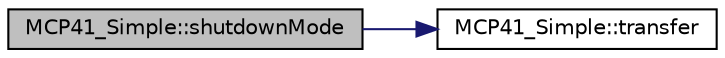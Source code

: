 digraph "MCP41_Simple::shutdownMode"
{
  edge [fontname="Helvetica",fontsize="10",labelfontname="Helvetica",labelfontsize="10"];
  node [fontname="Helvetica",fontsize="10",shape=record];
  rankdir="LR";
  Node16 [label="MCP41_Simple::shutdownMode",height=0.2,width=0.4,color="black", fillcolor="grey75", style="filled", fontcolor="black"];
  Node16 -> Node17 [color="midnightblue",fontsize="10",style="solid",fontname="Helvetica"];
  Node17 [label="MCP41_Simple::transfer",height=0.2,width=0.4,color="black", fillcolor="white", style="filled",URL="$class_m_c_p41___simple.html#a8149dcb550709b71f005b7a21c2be775"];
}
